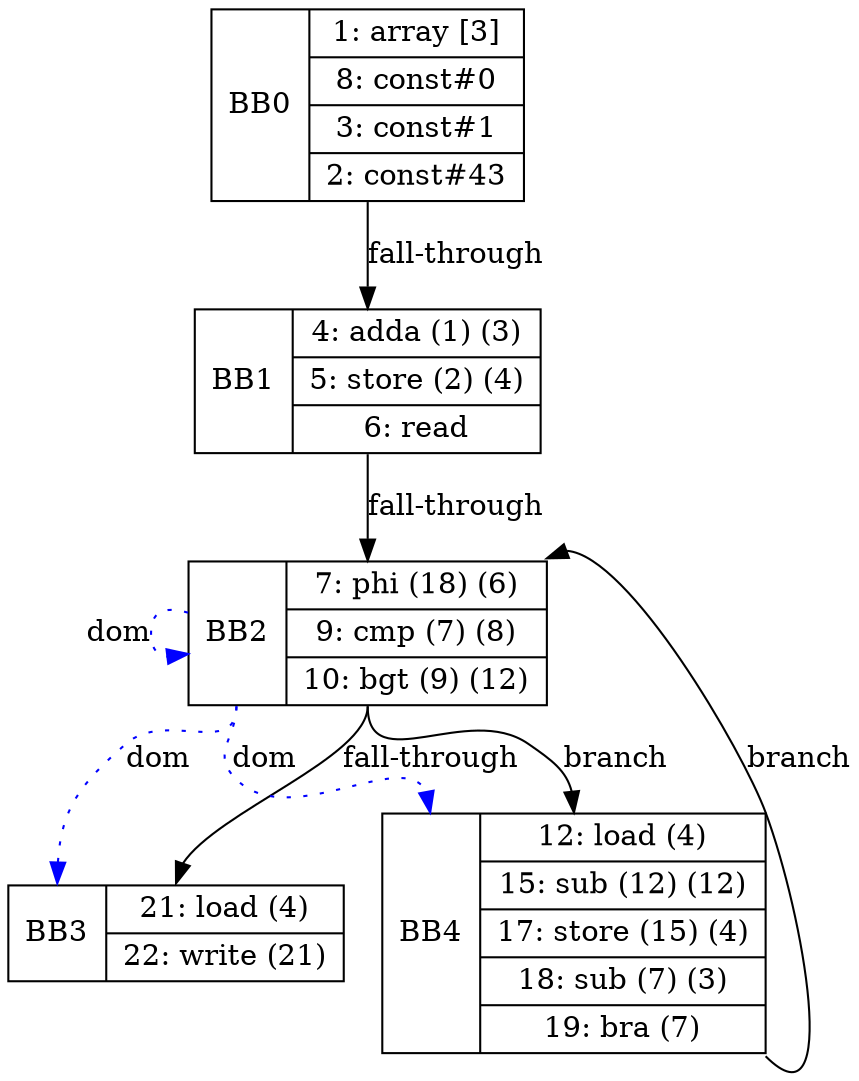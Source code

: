 digraph main {
    bb0 [shape=record,label="<b>BB0| {1: array [3]|8: const#0|3: const#1|2: const#43}"];
    bb1 [shape=record,label="<b>BB1| {4: adda (1) (3)|5: store (2) (4)|6: read}"];
    bb2 [shape=record,label="<b>BB2| {7: phi (18) (6)|9: cmp (7) (8)|10: bgt (9) (12)}"];
    bb3 [shape=record,label="<b>BB3| {21: load (4)|22: write (21)}"];
    bb4 [shape=record,label="<b>BB4| {12: load (4)|15: sub (12) (12)|17: store (15) (4)|18: sub (7) (3)|19: bra (7)}"];
bb0:s -> bb1:n [label="fall-through"]
bb1:s -> bb2:n [label="fall-through"]
bb2:s -> bb3:n [label="fall-through"]
bb2:b -> bb3:b [color=blue, style=dotted, label="dom"]
bb2:s -> bb4:n [label="branch"]
bb2:b -> bb4:b [color=blue, style=dotted, label="dom"]
bb2:b -> bb2:b [color=blue, style=dotted, label="dom"]
bb4:se -> bb2:ne [label="branch"]
}
